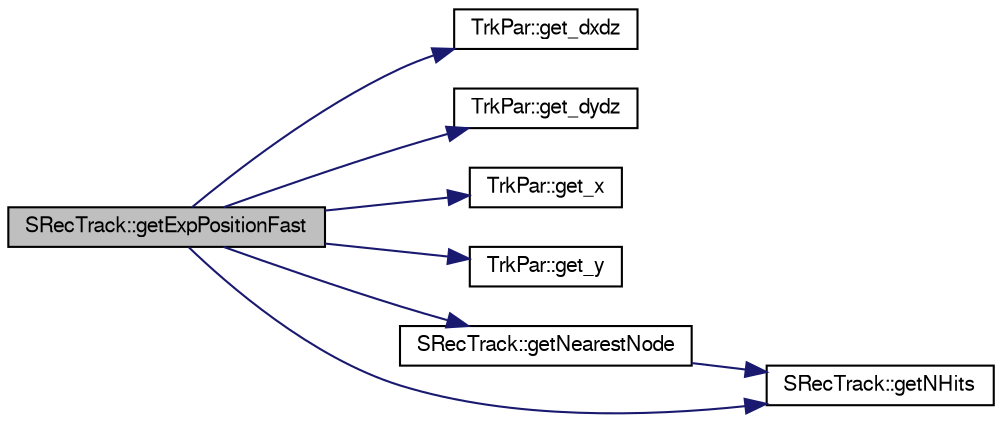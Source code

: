 digraph "SRecTrack::getExpPositionFast"
{
  bgcolor="transparent";
  edge [fontname="FreeSans",fontsize="10",labelfontname="FreeSans",labelfontsize="10"];
  node [fontname="FreeSans",fontsize="10",shape=record];
  rankdir="LR";
  Node1 [label="SRecTrack::getExpPositionFast",height=0.2,width=0.4,color="black", fillcolor="grey75", style="filled" fontcolor="black"];
  Node1 -> Node2 [color="midnightblue",fontsize="10",style="solid",fontname="FreeSans"];
  Node2 [label="TrkPar::get_dxdz",height=0.2,width=0.4,color="black",URL="$d2/d70/classTrkPar.html#abd74f4c05d1ca63c76a99b8d3e594059"];
  Node1 -> Node3 [color="midnightblue",fontsize="10",style="solid",fontname="FreeSans"];
  Node3 [label="TrkPar::get_dydz",height=0.2,width=0.4,color="black",URL="$d2/d70/classTrkPar.html#a15a33a13a38b30f71d1304023812bd6a"];
  Node1 -> Node4 [color="midnightblue",fontsize="10",style="solid",fontname="FreeSans"];
  Node4 [label="TrkPar::get_x",height=0.2,width=0.4,color="black",URL="$d2/d70/classTrkPar.html#af6c71e40d32ee559292d927b271b2b7a"];
  Node1 -> Node5 [color="midnightblue",fontsize="10",style="solid",fontname="FreeSans"];
  Node5 [label="TrkPar::get_y",height=0.2,width=0.4,color="black",URL="$d2/d70/classTrkPar.html#a04101dd3ba83b7ebba771126f22a22c6"];
  Node1 -> Node6 [color="midnightblue",fontsize="10",style="solid",fontname="FreeSans"];
  Node6 [label="SRecTrack::getNearestNode",height=0.2,width=0.4,color="black",URL="$d6/db1/classSRecTrack.html#a9862feab2764002e22502227cff0ecd4"];
  Node6 -> Node7 [color="midnightblue",fontsize="10",style="solid",fontname="FreeSans"];
  Node7 [label="SRecTrack::getNHits",height=0.2,width=0.4,color="black",URL="$d6/db1/classSRecTrack.html#a1a235c963d37623d63ca1bf73fef9787"];
  Node1 -> Node7 [color="midnightblue",fontsize="10",style="solid",fontname="FreeSans"];
}
